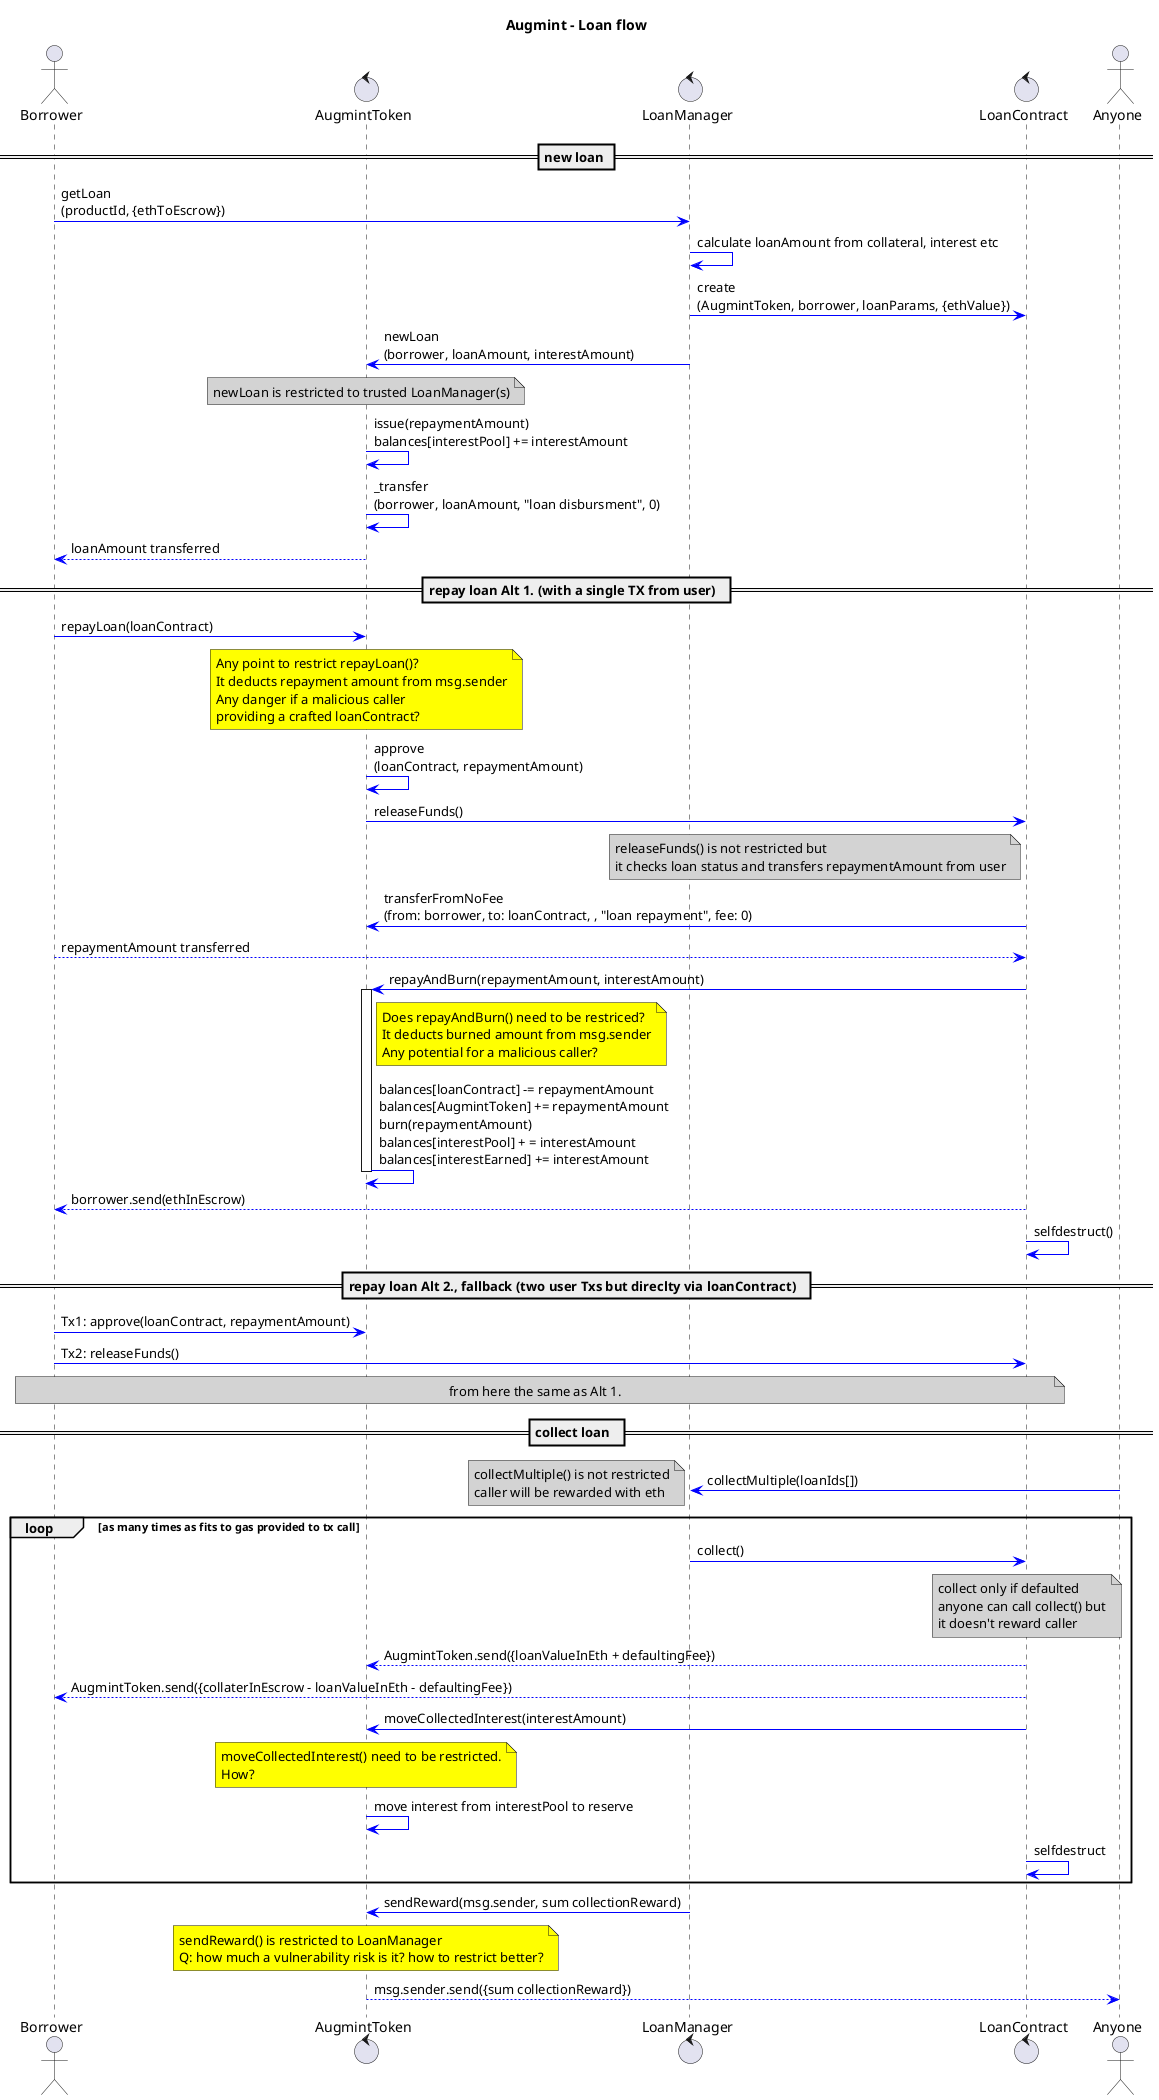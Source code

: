 @startuml
title **Augmint** - Loan flow
skinparam ArrowColor #blue
skinparam noteBackgroundColor #lightgrey
actor Borrower
control AugmintToken
control LoanManager
control LoanContract
actor Anyone
== new loan ==
Borrower -> LoanManager : getLoan\n(productId, {ethToEscrow})
LoanManager -> LoanManager : calculate loanAmount from collateral, interest etc
LoanManager -> LoanContract : create\n(AugmintToken, borrower, loanParams, {ethValue})
LoanManager -> AugmintToken : newLoan\n(borrower, loanAmount, interestAmount)
note over AugmintToken
newLoan is restricted to trusted LoanManager(s)
end note
AugmintToken -> AugmintToken : issue(repaymentAmount)\nbalances[interestPool] += interestAmount
AugmintToken -> AugmintToken : _transfer\n(borrower, loanAmount, "loan disbursment", 0)
AugmintToken --> Borrower : loanAmount transferred

== repay loan Alt 1. (with a single TX from user)  ==
Borrower -> AugmintToken : repayLoan(loanContract)
note over AugmintToken #yellow
    Any point to restrict repayLoan()?
    It deducts repayment amount from msg.sender
    Any danger if a malicious caller
    providing a crafted loanContract?
end note
AugmintToken -> AugmintToken : approve\n(loanContract, repaymentAmount)

AugmintToken -> LoanContract : releaseFunds()
note left LoanContract
    releaseFunds() is not restricted but
    it checks loan status and transfers repaymentAmount from user
end note
LoanContract -> AugmintToken : transferFromNoFee\n(from: borrower, to: loanContract, , "loan repayment", fee: 0)
Borrower --> LoanContract : repaymentAmount transferred
LoanContract -> AugmintToken : repayAndBurn(repaymentAmount, interestAmount)
note right AugmintToken #yellow
    Does repayAndBurn() need to be restriced?
    It deducts burned amount from msg.sender
    Any potential for a malicious caller?
end note
activate AugmintToken
AugmintToken -> AugmintToken : balances[loanContract] -= repaymentAmount\nbalances[AugmintToken] += repaymentAmount\nburn(repaymentAmount)\nbalances[interestPool] + = interestAmount\nbalances[interestEarned] += interestAmount
deactivate AugmintToken
LoanContract --> Borrower : borrower.send(ethInEscrow)
LoanContract -> LoanContract : selfdestruct()

== repay loan Alt 2., fallback (two user Txs but direclty via loanContract)  ==
Borrower -> AugmintToken : Tx1: approve(loanContract, repaymentAmount)
Borrower -> LoanContract : Tx2: releaseFunds()
note over Borrower, LoanContract
    from here the same as Alt 1.
end note
== collect loan  ==
Anyone -> LoanManager : collectMultiple(loanIds[])
note left
    collectMultiple() is not restricted
    caller will be rewarded with eth
end note
loop as many times as fits to gas provided to tx call
    LoanManager -> LoanContract : collect()
    note over LoanContract
        collect only if defaulted
        anyone can call collect() but
        it doesn't reward caller
    end note
    LoanContract --> AugmintToken : AugmintToken.send({loanValueInEth + defaultingFee})
    LoanContract --> Borrower : AugmintToken.send({collaterInEscrow - loanValueInEth - defaultingFee})
    LoanContract -> AugmintToken : moveCollectedInterest(interestAmount)
    note over AugmintToken #yellow
    moveCollectedInterest() need to be restricted.
    How?
    end note
    AugmintToken -> AugmintToken : move interest from interestPool to reserve
    LoanContract -> LoanContract : selfdestruct
end
LoanManager -> AugmintToken : sendReward(msg.sender, sum collectionReward)
note over AugmintToken #yellow
    sendReward() is restricted to LoanManager
    Q: how much a vulnerability risk is it? how to restrict better?
end note
AugmintToken --> Anyone : msg.sender.send({sum collectionReward})
@enduml
